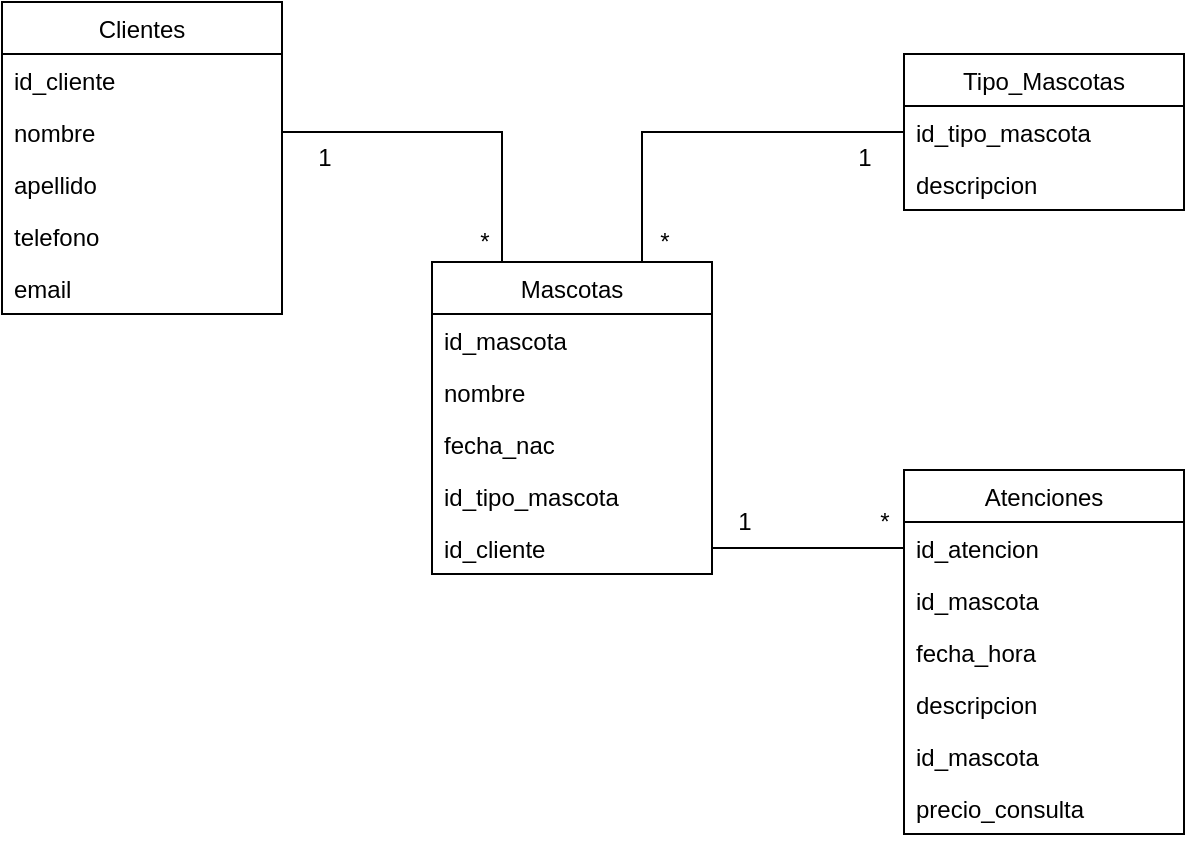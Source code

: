 <mxfile version="15.5.6" type="device"><diagram id="_Jzf0FvZY2xheDQs4yqX" name="Page-1"><mxGraphModel dx="1422" dy="762" grid="1" gridSize="10" guides="1" tooltips="1" connect="1" arrows="1" fold="1" page="1" pageScale="1" pageWidth="827" pageHeight="1169" math="0" shadow="0"><root><mxCell id="0"/><mxCell id="1" parent="0"/><mxCell id="MI8gGALA2O3qqKQHUSLF-5" value="Clientes" style="swimlane;fontStyle=0;childLayout=stackLayout;horizontal=1;startSize=26;fillColor=none;horizontalStack=0;resizeParent=1;resizeParentMax=0;resizeLast=0;collapsible=1;marginBottom=0;" vertex="1" parent="1"><mxGeometry x="129" y="70" width="140" height="156" as="geometry"/></mxCell><mxCell id="MI8gGALA2O3qqKQHUSLF-6" value="id_cliente" style="text;strokeColor=none;fillColor=none;align=left;verticalAlign=top;spacingLeft=4;spacingRight=4;overflow=hidden;rotatable=0;points=[[0,0.5],[1,0.5]];portConstraint=eastwest;" vertex="1" parent="MI8gGALA2O3qqKQHUSLF-5"><mxGeometry y="26" width="140" height="26" as="geometry"/></mxCell><mxCell id="MI8gGALA2O3qqKQHUSLF-7" value="nombre" style="text;strokeColor=none;fillColor=none;align=left;verticalAlign=top;spacingLeft=4;spacingRight=4;overflow=hidden;rotatable=0;points=[[0,0.5],[1,0.5]];portConstraint=eastwest;" vertex="1" parent="MI8gGALA2O3qqKQHUSLF-5"><mxGeometry y="52" width="140" height="26" as="geometry"/></mxCell><mxCell id="MI8gGALA2O3qqKQHUSLF-8" value="apellido" style="text;strokeColor=none;fillColor=none;align=left;verticalAlign=top;spacingLeft=4;spacingRight=4;overflow=hidden;rotatable=0;points=[[0,0.5],[1,0.5]];portConstraint=eastwest;" vertex="1" parent="MI8gGALA2O3qqKQHUSLF-5"><mxGeometry y="78" width="140" height="26" as="geometry"/></mxCell><mxCell id="MI8gGALA2O3qqKQHUSLF-9" value="telefono" style="text;strokeColor=none;fillColor=none;align=left;verticalAlign=top;spacingLeft=4;spacingRight=4;overflow=hidden;rotatable=0;points=[[0,0.5],[1,0.5]];portConstraint=eastwest;" vertex="1" parent="MI8gGALA2O3qqKQHUSLF-5"><mxGeometry y="104" width="140" height="26" as="geometry"/></mxCell><mxCell id="MI8gGALA2O3qqKQHUSLF-10" value="email" style="text;strokeColor=none;fillColor=none;align=left;verticalAlign=top;spacingLeft=4;spacingRight=4;overflow=hidden;rotatable=0;points=[[0,0.5],[1,0.5]];portConstraint=eastwest;" vertex="1" parent="MI8gGALA2O3qqKQHUSLF-5"><mxGeometry y="130" width="140" height="26" as="geometry"/></mxCell><mxCell id="MI8gGALA2O3qqKQHUSLF-32" style="edgeStyle=orthogonalEdgeStyle;rounded=0;orthogonalLoop=1;jettySize=auto;html=1;exitX=0.75;exitY=0;exitDx=0;exitDy=0;entryX=0;entryY=0.5;entryDx=0;entryDy=0;endArrow=none;endFill=0;" edge="1" parent="1" source="MI8gGALA2O3qqKQHUSLF-11" target="MI8gGALA2O3qqKQHUSLF-24"><mxGeometry relative="1" as="geometry"/></mxCell><mxCell id="MI8gGALA2O3qqKQHUSLF-11" value="Mascotas" style="swimlane;fontStyle=0;childLayout=stackLayout;horizontal=1;startSize=26;fillColor=none;horizontalStack=0;resizeParent=1;resizeParentMax=0;resizeLast=0;collapsible=1;marginBottom=0;" vertex="1" parent="1"><mxGeometry x="344" y="200" width="140" height="156" as="geometry"/></mxCell><mxCell id="MI8gGALA2O3qqKQHUSLF-12" value="id_mascota" style="text;strokeColor=none;fillColor=none;align=left;verticalAlign=top;spacingLeft=4;spacingRight=4;overflow=hidden;rotatable=0;points=[[0,0.5],[1,0.5]];portConstraint=eastwest;" vertex="1" parent="MI8gGALA2O3qqKQHUSLF-11"><mxGeometry y="26" width="140" height="26" as="geometry"/></mxCell><mxCell id="MI8gGALA2O3qqKQHUSLF-13" value="nombre" style="text;strokeColor=none;fillColor=none;align=left;verticalAlign=top;spacingLeft=4;spacingRight=4;overflow=hidden;rotatable=0;points=[[0,0.5],[1,0.5]];portConstraint=eastwest;" vertex="1" parent="MI8gGALA2O3qqKQHUSLF-11"><mxGeometry y="52" width="140" height="26" as="geometry"/></mxCell><mxCell id="MI8gGALA2O3qqKQHUSLF-14" value="fecha_nac" style="text;strokeColor=none;fillColor=none;align=left;verticalAlign=top;spacingLeft=4;spacingRight=4;overflow=hidden;rotatable=0;points=[[0,0.5],[1,0.5]];portConstraint=eastwest;" vertex="1" parent="MI8gGALA2O3qqKQHUSLF-11"><mxGeometry y="78" width="140" height="26" as="geometry"/></mxCell><mxCell id="MI8gGALA2O3qqKQHUSLF-15" value="id_tipo_mascota" style="text;strokeColor=none;fillColor=none;align=left;verticalAlign=top;spacingLeft=4;spacingRight=4;overflow=hidden;rotatable=0;points=[[0,0.5],[1,0.5]];portConstraint=eastwest;" vertex="1" parent="MI8gGALA2O3qqKQHUSLF-11"><mxGeometry y="104" width="140" height="26" as="geometry"/></mxCell><mxCell id="MI8gGALA2O3qqKQHUSLF-26" value="id_cliente" style="text;strokeColor=none;fillColor=none;align=left;verticalAlign=top;spacingLeft=4;spacingRight=4;overflow=hidden;rotatable=0;points=[[0,0.5],[1,0.5]];portConstraint=eastwest;" vertex="1" parent="MI8gGALA2O3qqKQHUSLF-11"><mxGeometry y="130" width="140" height="26" as="geometry"/></mxCell><mxCell id="MI8gGALA2O3qqKQHUSLF-16" value="Atenciones" style="swimlane;fontStyle=0;childLayout=stackLayout;horizontal=1;startSize=26;fillColor=none;horizontalStack=0;resizeParent=1;resizeParentMax=0;resizeLast=0;collapsible=1;marginBottom=0;" vertex="1" parent="1"><mxGeometry x="580" y="304" width="140" height="182" as="geometry"/></mxCell><mxCell id="MI8gGALA2O3qqKQHUSLF-17" value="id_atencion" style="text;strokeColor=none;fillColor=none;align=left;verticalAlign=top;spacingLeft=4;spacingRight=4;overflow=hidden;rotatable=0;points=[[0,0.5],[1,0.5]];portConstraint=eastwest;" vertex="1" parent="MI8gGALA2O3qqKQHUSLF-16"><mxGeometry y="26" width="140" height="26" as="geometry"/></mxCell><mxCell id="MI8gGALA2O3qqKQHUSLF-18" value="id_mascota" style="text;strokeColor=none;fillColor=none;align=left;verticalAlign=top;spacingLeft=4;spacingRight=4;overflow=hidden;rotatable=0;points=[[0,0.5],[1,0.5]];portConstraint=eastwest;" vertex="1" parent="MI8gGALA2O3qqKQHUSLF-16"><mxGeometry y="52" width="140" height="26" as="geometry"/></mxCell><mxCell id="MI8gGALA2O3qqKQHUSLF-19" value="fecha_hora" style="text;strokeColor=none;fillColor=none;align=left;verticalAlign=top;spacingLeft=4;spacingRight=4;overflow=hidden;rotatable=0;points=[[0,0.5],[1,0.5]];portConstraint=eastwest;" vertex="1" parent="MI8gGALA2O3qqKQHUSLF-16"><mxGeometry y="78" width="140" height="26" as="geometry"/></mxCell><mxCell id="MI8gGALA2O3qqKQHUSLF-20" value="descripcion" style="text;strokeColor=none;fillColor=none;align=left;verticalAlign=top;spacingLeft=4;spacingRight=4;overflow=hidden;rotatable=0;points=[[0,0.5],[1,0.5]];portConstraint=eastwest;" vertex="1" parent="MI8gGALA2O3qqKQHUSLF-16"><mxGeometry y="104" width="140" height="26" as="geometry"/></mxCell><mxCell id="MI8gGALA2O3qqKQHUSLF-21" value="id_mascota" style="text;strokeColor=none;fillColor=none;align=left;verticalAlign=top;spacingLeft=4;spacingRight=4;overflow=hidden;rotatable=0;points=[[0,0.5],[1,0.5]];portConstraint=eastwest;" vertex="1" parent="MI8gGALA2O3qqKQHUSLF-16"><mxGeometry y="130" width="140" height="26" as="geometry"/></mxCell><mxCell id="MI8gGALA2O3qqKQHUSLF-22" value="precio_consulta" style="text;strokeColor=none;fillColor=none;align=left;verticalAlign=top;spacingLeft=4;spacingRight=4;overflow=hidden;rotatable=0;points=[[0,0.5],[1,0.5]];portConstraint=eastwest;" vertex="1" parent="MI8gGALA2O3qqKQHUSLF-16"><mxGeometry y="156" width="140" height="26" as="geometry"/></mxCell><mxCell id="MI8gGALA2O3qqKQHUSLF-23" value="Tipo_Mascotas" style="swimlane;fontStyle=0;childLayout=stackLayout;horizontal=1;startSize=26;fillColor=none;horizontalStack=0;resizeParent=1;resizeParentMax=0;resizeLast=0;collapsible=1;marginBottom=0;" vertex="1" parent="1"><mxGeometry x="580" y="96" width="140" height="78" as="geometry"/></mxCell><mxCell id="MI8gGALA2O3qqKQHUSLF-24" value="id_tipo_mascota" style="text;strokeColor=none;fillColor=none;align=left;verticalAlign=top;spacingLeft=4;spacingRight=4;overflow=hidden;rotatable=0;points=[[0,0.5],[1,0.5]];portConstraint=eastwest;" vertex="1" parent="MI8gGALA2O3qqKQHUSLF-23"><mxGeometry y="26" width="140" height="26" as="geometry"/></mxCell><mxCell id="MI8gGALA2O3qqKQHUSLF-25" value="descripcion" style="text;strokeColor=none;fillColor=none;align=left;verticalAlign=top;spacingLeft=4;spacingRight=4;overflow=hidden;rotatable=0;points=[[0,0.5],[1,0.5]];portConstraint=eastwest;" vertex="1" parent="MI8gGALA2O3qqKQHUSLF-23"><mxGeometry y="52" width="140" height="26" as="geometry"/></mxCell><mxCell id="MI8gGALA2O3qqKQHUSLF-31" style="edgeStyle=orthogonalEdgeStyle;rounded=0;orthogonalLoop=1;jettySize=auto;html=1;exitX=1;exitY=0.5;exitDx=0;exitDy=0;entryX=0.25;entryY=0;entryDx=0;entryDy=0;endArrow=none;endFill=0;" edge="1" parent="1" source="MI8gGALA2O3qqKQHUSLF-7" target="MI8gGALA2O3qqKQHUSLF-11"><mxGeometry relative="1" as="geometry"/></mxCell><mxCell id="MI8gGALA2O3qqKQHUSLF-33" style="edgeStyle=orthogonalEdgeStyle;rounded=0;orthogonalLoop=1;jettySize=auto;html=1;exitX=1;exitY=0.5;exitDx=0;exitDy=0;entryX=0;entryY=0.5;entryDx=0;entryDy=0;endArrow=none;endFill=0;" edge="1" parent="1" source="MI8gGALA2O3qqKQHUSLF-26" target="MI8gGALA2O3qqKQHUSLF-17"><mxGeometry relative="1" as="geometry"/></mxCell><mxCell id="MI8gGALA2O3qqKQHUSLF-34" value="1" style="text;html=1;resizable=0;autosize=1;align=center;verticalAlign=middle;points=[];fillColor=none;strokeColor=none;rounded=0;" vertex="1" parent="1"><mxGeometry x="280" y="138" width="20" height="20" as="geometry"/></mxCell><mxCell id="MI8gGALA2O3qqKQHUSLF-35" value="1" style="text;html=1;resizable=0;autosize=1;align=center;verticalAlign=middle;points=[];fillColor=none;strokeColor=none;rounded=0;" vertex="1" parent="1"><mxGeometry x="550" y="138" width="20" height="20" as="geometry"/></mxCell><mxCell id="MI8gGALA2O3qqKQHUSLF-36" value="1" style="text;html=1;resizable=0;autosize=1;align=center;verticalAlign=middle;points=[];fillColor=none;strokeColor=none;rounded=0;" vertex="1" parent="1"><mxGeometry x="490" y="320" width="20" height="20" as="geometry"/></mxCell><mxCell id="MI8gGALA2O3qqKQHUSLF-37" value="*" style="text;html=1;resizable=0;autosize=1;align=center;verticalAlign=middle;points=[];fillColor=none;strokeColor=none;rounded=0;" vertex="1" parent="1"><mxGeometry x="560" y="320" width="20" height="20" as="geometry"/></mxCell><mxCell id="MI8gGALA2O3qqKQHUSLF-38" value="*" style="text;html=1;resizable=0;autosize=1;align=center;verticalAlign=middle;points=[];fillColor=none;strokeColor=none;rounded=0;" vertex="1" parent="1"><mxGeometry x="450" y="180" width="20" height="20" as="geometry"/></mxCell><mxCell id="MI8gGALA2O3qqKQHUSLF-39" value="*" style="text;html=1;resizable=0;autosize=1;align=center;verticalAlign=middle;points=[];fillColor=none;strokeColor=none;rounded=0;" vertex="1" parent="1"><mxGeometry x="360" y="180" width="20" height="20" as="geometry"/></mxCell></root></mxGraphModel></diagram></mxfile>